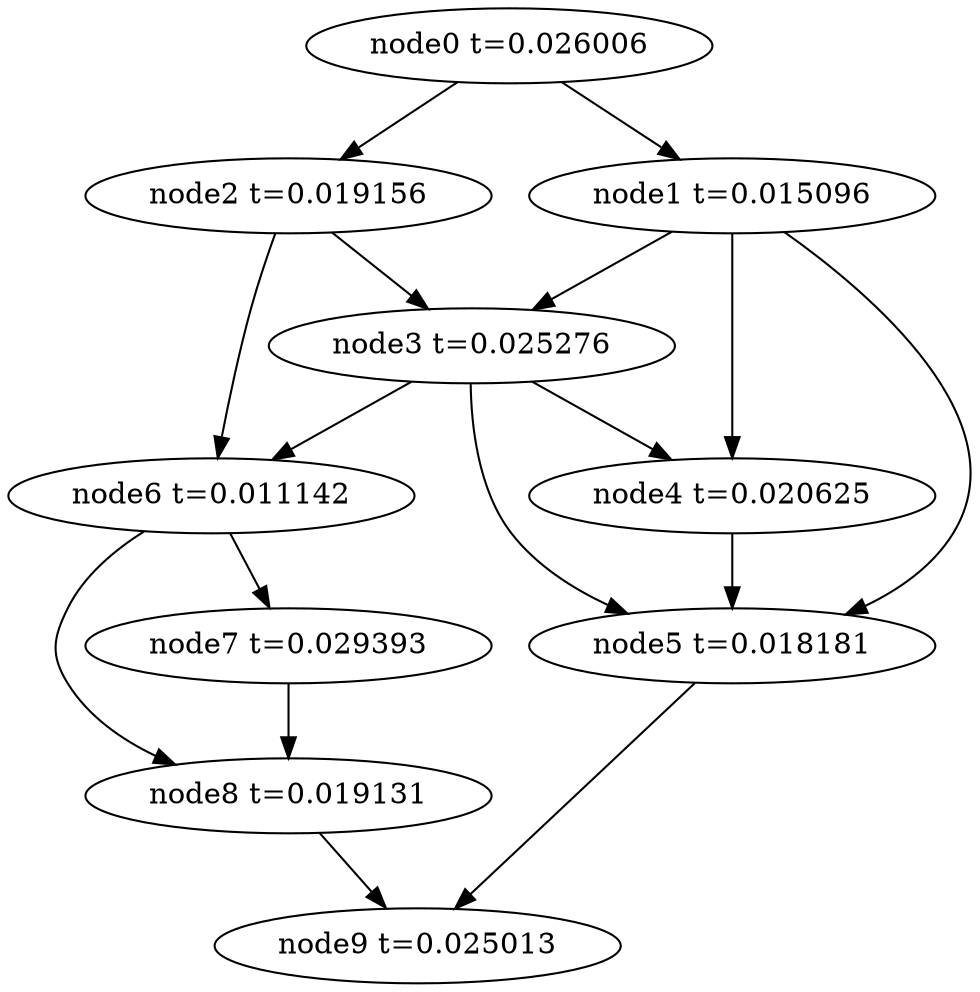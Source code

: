 digraph g{
	node9[label="node9 t=0.025013"]
	node8 -> node9
	node8[label="node8 t=0.019131"];
	node7 -> node8
	node7[label="node7 t=0.029393"];
	node6 -> node8
	node6 -> node7
	node6[label="node6 t=0.011142"];
	node5 -> node9
	node5[label="node5 t=0.018181"];
	node4 -> node5
	node4[label="node4 t=0.020625"];
	node3 -> node6
	node3 -> node5
	node3 -> node4
	node3[label="node3 t=0.025276"];
	node2 -> node6
	node2 -> node3
	node2[label="node2 t=0.019156"];
	node1 -> node5
	node1 -> node4
	node1 -> node3
	node1[label="node1 t=0.015096"];
	node0 -> node2
	node0 -> node1
	node0[label="node0 t=0.026006"];
}
